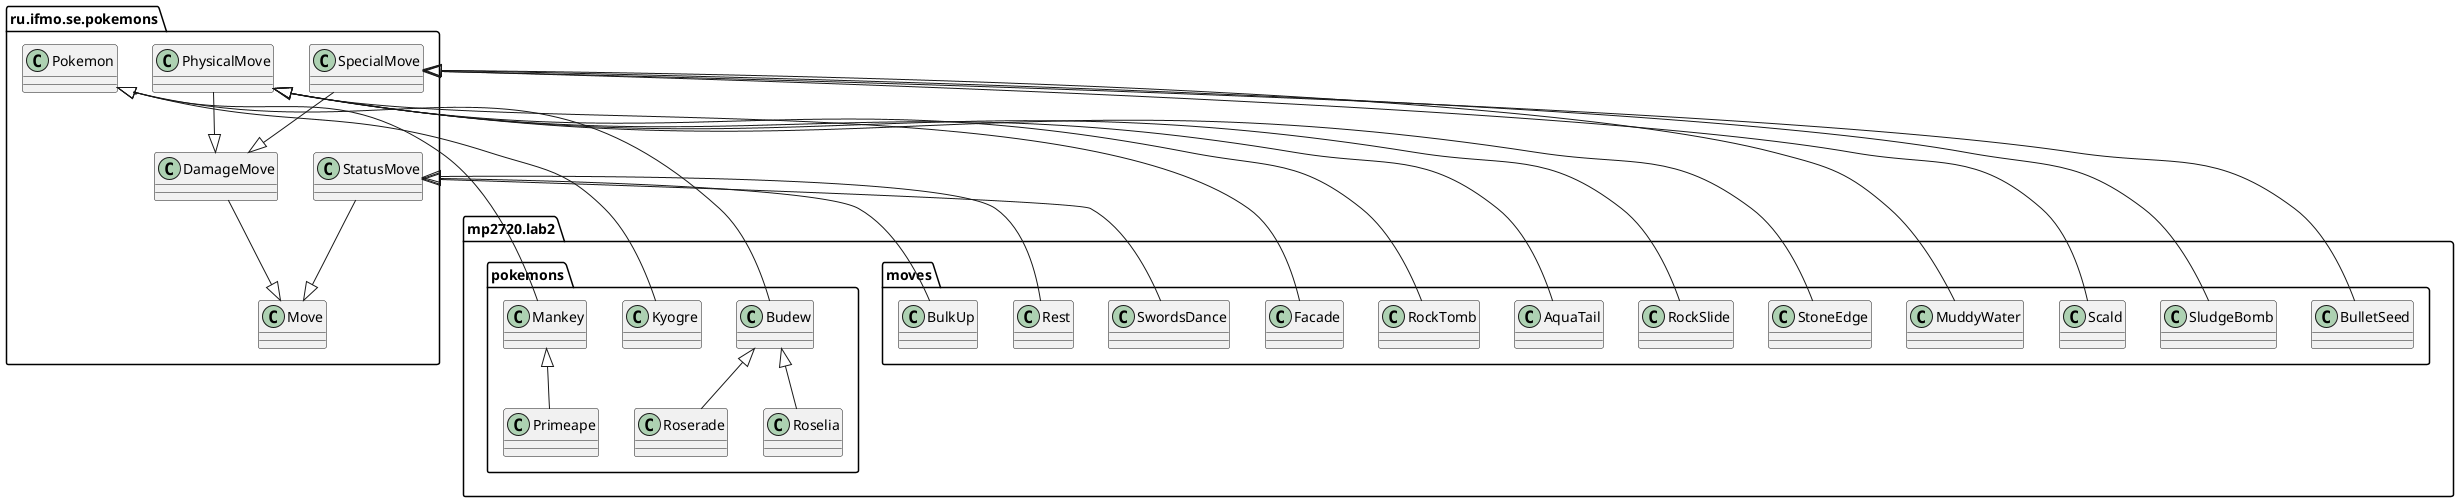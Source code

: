 @startuml
set namespaceSeparator none

package "ru.ifmo.se.pokemons" {
    class Pokemon
    class Move
    class StatusMove
    class PhysicalMove
    class DamageMove
    class SpecialMove

    DamageMove --|> Move
    StatusMove --|> Move
    PhysicalMove --|> DamageMove
    SpecialMove --|> DamageMove
}


package "mp2720.lab2" {
    package "pokemons" {
        class Mankey
        class Kyogre
        class Primeape extends Mankey

        class Budew
        class Roselia extends Budew
        class Roserade extends Budew
    }

    package "moves" {
        class BulkUp
        class Facade
        class RockTomb

        class AquaTail
        class MuddyWater
        class RockSlide
        class Scald

        class StoneEdge

        class Rest
        class SludgeBomb
        class BulletSeed
        class SwordsDance
    }

'    Mankey ..> BulkUp
'    Mankey ..> Facade
'    Mankey ..> RockTomb
'
'    Kyogre ..> AquaTail
'    Kyogre ..> MuddyWater
'    Kyogre ..> RockSlide
'    Kyogre ..> Scald
'
'    Primeape ..> StoneEdge
'
'    Budew ..> Rest
'    Budew ..> SludgeBomb
'    Roselia ..> BulletSeed
'    Roserade ..> SwordsDance
}

Pokemon <|-- Mankey
Pokemon <|-- Kyogre
Pokemon <|-- Budew


StatusMove <|-- BulkUp
PhysicalMove<|-- Facade
PhysicalMove <|-- RockTomb
PhysicalMove <|-- AquaTail
SpecialMove <|-- MuddyWater
PhysicalMove <|-- RockSlide
SpecialMove <|-- Scald
PhysicalMove <|-- StoneEdge
StatusMove <|-- Rest
SpecialMove <|-- SludgeBomb
SpecialMove <|-- BulletSeed
StatusMove <|-- SwordsDance

@enduml

